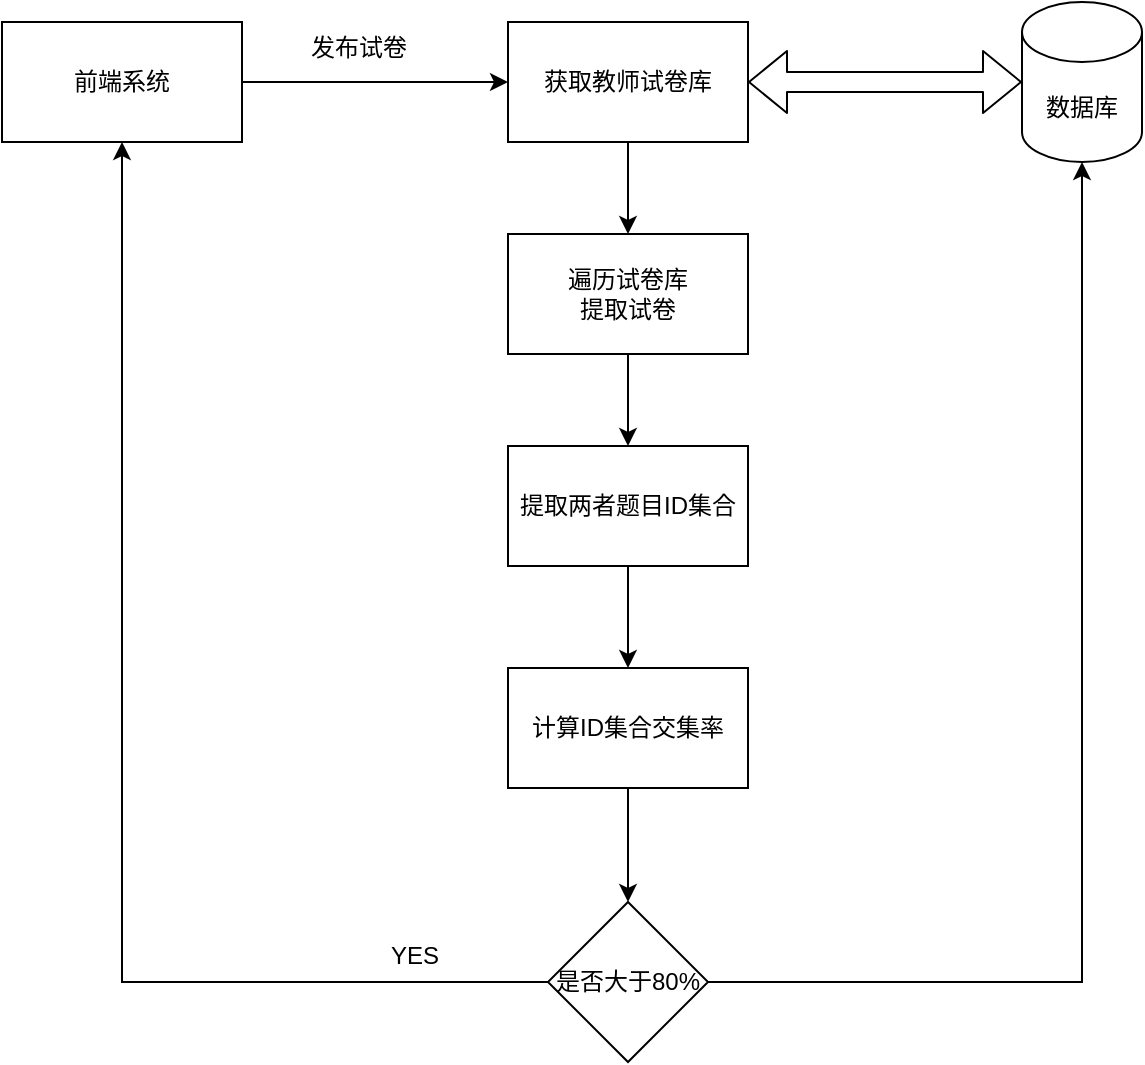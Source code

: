 <mxfile scale="1" border="20">
    <diagram id="CX3G9Xh7dB3GCvSDx5av" name="第 1 页">
        <mxGraphModel dx="887" dy="523" grid="0" gridSize="10" guides="1" tooltips="1" connect="1" arrows="1" fold="1" page="1" pageScale="1" pageWidth="1169" pageHeight="827" background="#ffffff" math="0" shadow="0">
            <root>
                <mxCell id="0"/>
                <mxCell id="1" parent="0"/>
                <mxCell id="249" value="" style="edgeStyle=none;html=1;strokeColor=#000000;" edge="1" parent="1" source="247" target="248">
                    <mxGeometry relative="1" as="geometry"/>
                </mxCell>
                <mxCell id="247" value="前端系统" style="rounded=0;whiteSpace=wrap;html=1;" vertex="1" parent="1">
                    <mxGeometry x="124" y="231" width="120" height="60" as="geometry"/>
                </mxCell>
                <mxCell id="255" value="" style="edgeStyle=none;html=1;strokeColor=#000000;fontColor=#000000;" edge="1" parent="1" source="248" target="254">
                    <mxGeometry relative="1" as="geometry"/>
                </mxCell>
                <mxCell id="248" value="获取教师试卷库" style="rounded=0;whiteSpace=wrap;html=1;" vertex="1" parent="1">
                    <mxGeometry x="377" y="231" width="120" height="60" as="geometry"/>
                </mxCell>
                <mxCell id="250" value="&lt;font color=&quot;#000000&quot;&gt;发布试卷&lt;/font&gt;" style="text;html=1;align=center;verticalAlign=middle;resizable=0;points=[];autosize=1;strokeColor=none;fillColor=none;" vertex="1" parent="1">
                    <mxGeometry x="269" y="231" width="66" height="26" as="geometry"/>
                </mxCell>
                <mxCell id="251" value="数据库" style="shape=cylinder3;whiteSpace=wrap;html=1;boundedLbl=1;backgroundOutline=1;size=15;fontColor=#000000;" vertex="1" parent="1">
                    <mxGeometry x="634" y="221" width="60" height="80" as="geometry"/>
                </mxCell>
                <mxCell id="252" value="" style="shape=flexArrow;endArrow=classic;startArrow=classic;html=1;strokeColor=#000000;fontColor=#000000;entryX=0;entryY=0.5;entryDx=0;entryDy=0;entryPerimeter=0;exitX=1;exitY=0.5;exitDx=0;exitDy=0;" edge="1" parent="1" source="248" target="251">
                    <mxGeometry width="100" height="100" relative="1" as="geometry">
                        <mxPoint x="484" y="456" as="sourcePoint"/>
                        <mxPoint x="584" y="356" as="targetPoint"/>
                    </mxGeometry>
                </mxCell>
                <mxCell id="257" value="" style="edgeStyle=none;html=1;strokeColor=#000000;fontColor=#000000;" edge="1" parent="1" source="254" target="256">
                    <mxGeometry relative="1" as="geometry"/>
                </mxCell>
                <mxCell id="254" value="遍历试卷库&lt;br&gt;提取试卷" style="whiteSpace=wrap;html=1;rounded=0;" vertex="1" parent="1">
                    <mxGeometry x="377" y="337" width="120" height="60" as="geometry"/>
                </mxCell>
                <mxCell id="259" value="" style="edgeStyle=none;html=1;strokeColor=#000000;fontColor=#000000;" edge="1" parent="1" source="256" target="258">
                    <mxGeometry relative="1" as="geometry"/>
                </mxCell>
                <mxCell id="256" value="提取两者题目ID集合" style="whiteSpace=wrap;html=1;rounded=0;" vertex="1" parent="1">
                    <mxGeometry x="377" y="443" width="120" height="60" as="geometry"/>
                </mxCell>
                <mxCell id="261" style="edgeStyle=none;html=1;exitX=0.5;exitY=1;exitDx=0;exitDy=0;entryX=0.5;entryY=0;entryDx=0;entryDy=0;strokeColor=#000000;fontColor=#000000;" edge="1" parent="1" source="258" target="260">
                    <mxGeometry relative="1" as="geometry"/>
                </mxCell>
                <mxCell id="258" value="计算ID集合交集率" style="whiteSpace=wrap;html=1;rounded=0;" vertex="1" parent="1">
                    <mxGeometry x="377" y="554" width="120" height="60" as="geometry"/>
                </mxCell>
                <mxCell id="263" style="edgeStyle=none;html=1;exitX=0;exitY=0.5;exitDx=0;exitDy=0;entryX=0.5;entryY=1;entryDx=0;entryDy=0;strokeColor=#000000;fontColor=#000000;rounded=0;" edge="1" parent="1" source="260" target="247">
                    <mxGeometry relative="1" as="geometry">
                        <Array as="points">
                            <mxPoint x="184" y="711"/>
                        </Array>
                    </mxGeometry>
                </mxCell>
                <mxCell id="265" style="edgeStyle=none;rounded=0;html=1;exitX=1;exitY=0.5;exitDx=0;exitDy=0;entryX=0.5;entryY=1;entryDx=0;entryDy=0;entryPerimeter=0;strokeColor=#000000;fontColor=#000000;" edge="1" parent="1" source="260" target="251">
                    <mxGeometry relative="1" as="geometry">
                        <Array as="points">
                            <mxPoint x="664" y="711"/>
                        </Array>
                    </mxGeometry>
                </mxCell>
                <mxCell id="260" value="是否大于80%" style="rhombus;whiteSpace=wrap;html=1;rounded=0;fontColor=#000000;" vertex="1" parent="1">
                    <mxGeometry x="397" y="671" width="80" height="80" as="geometry"/>
                </mxCell>
                <mxCell id="264" value="YES" style="text;html=1;align=center;verticalAlign=middle;resizable=0;points=[];autosize=1;strokeColor=none;fillColor=none;fontColor=#000000;" vertex="1" parent="1">
                    <mxGeometry x="309" y="685" width="42" height="26" as="geometry"/>
                </mxCell>
            </root>
        </mxGraphModel>
    </diagram>
</mxfile>